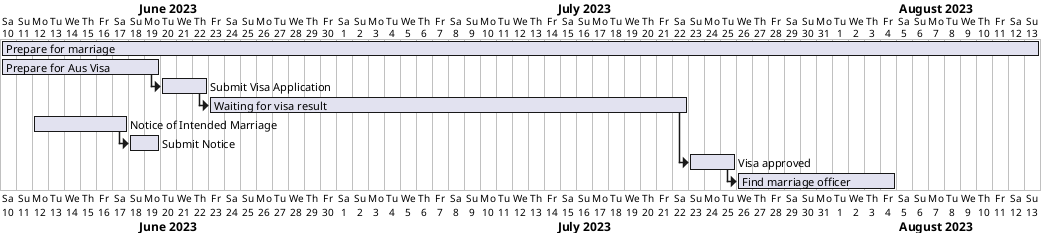 @startgantt
Project starts 2023-06-10
[Prepare for marriage] lasts 65 days
[Prepare for Aus Visa] lasts 10 days

[Submit Visa Application] lasts 3 days

[Waiting for visa result] lasts 30 days

[Submit Visa Application] starts at [Prepare for Aus Visa]'s end
[Waiting for visa result] starts at [Submit Visa Application]'s end

[Notice of Intended Marriage] starts 2023-06-12
[Notice of Intended Marriage] ends 2023-06-17

[Submit Notice] lasts 2 days
[Submit Notice] starts at [Notice of Intended Marriage]'s end

[Visa approved] lasts 3 days
[Visa approved] starts at [Waiting for visa result]'s end

[Find marriage officer] lasts 10 days

[Find marriage officer] starts at [Visa approved]'s end

@endgantt
